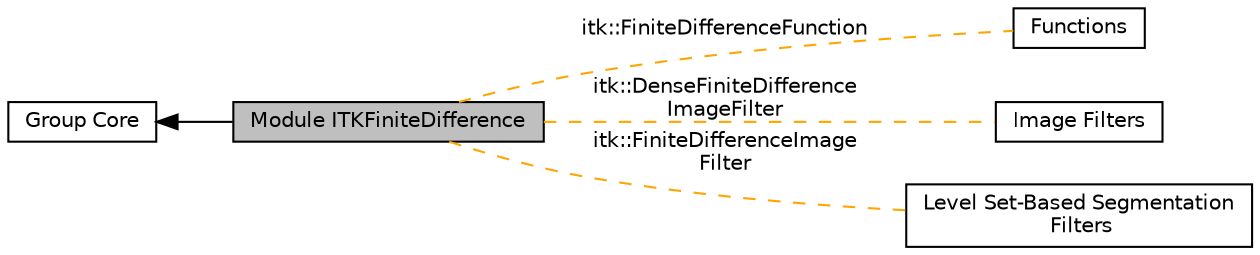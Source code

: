 digraph "Module ITKFiniteDifference"
{
  edge [fontname="Helvetica",fontsize="10",labelfontname="Helvetica",labelfontsize="10"];
  node [fontname="Helvetica",fontsize="10",shape=box];
  rankdir=LR;
  Node4 [label="Functions",height=0.2,width=0.4,color="black", fillcolor="white", style="filled",URL="$group__Functions.html",tooltip=" "];
  Node2 [label="Group Core",height=0.2,width=0.4,color="black", fillcolor="white", style="filled",URL="$group__Group-Core.html",tooltip=" "];
  Node1 [label="Module ITKFiniteDifference",height=0.2,width=0.4,color="black", fillcolor="grey75", style="filled", fontcolor="black",tooltip=" "];
  Node3 [label="Image Filters",height=0.2,width=0.4,color="black", fillcolor="white", style="filled",URL="$group__ImageFilters.html",tooltip=" "];
  Node5 [label="Level Set-Based Segmentation\l Filters",height=0.2,width=0.4,color="black", fillcolor="white", style="filled",URL="$group__LevelSetSegmentation.html",tooltip=" "];
  Node2->Node1 [shape=plaintext, dir="back", style="solid"];
  Node1->Node3 [shape=plaintext, label="itk::DenseFiniteDifference\lImageFilter", color="orange", dir="none", style="dashed"];
  Node1->Node4 [shape=plaintext, label="itk::FiniteDifferenceFunction", color="orange", dir="none", style="dashed"];
  Node1->Node5 [shape=plaintext, label="itk::FiniteDifferenceImage\lFilter", color="orange", dir="none", style="dashed"];
}
